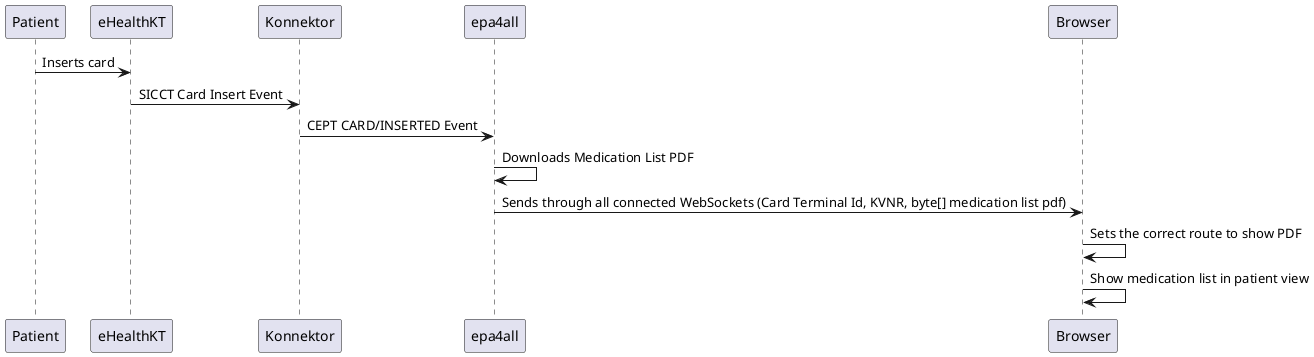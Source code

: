 @startuml
Patient -> eHealthKT: Inserts card
eHealthKT -> Konnektor: SICCT Card Insert Event
Konnektor -> epa4all: CEPT CARD/INSERTED Event
epa4all -> epa4all: Downloads Medication List PDF
epa4all -> Browser: Sends through all connected WebSockets (Card Terminal Id, KVNR, byte[] medication list pdf)
Browser -> Browser: Sets the correct route to show PDF
Browser -> Browser: Show medication list in patient view

@enduml


